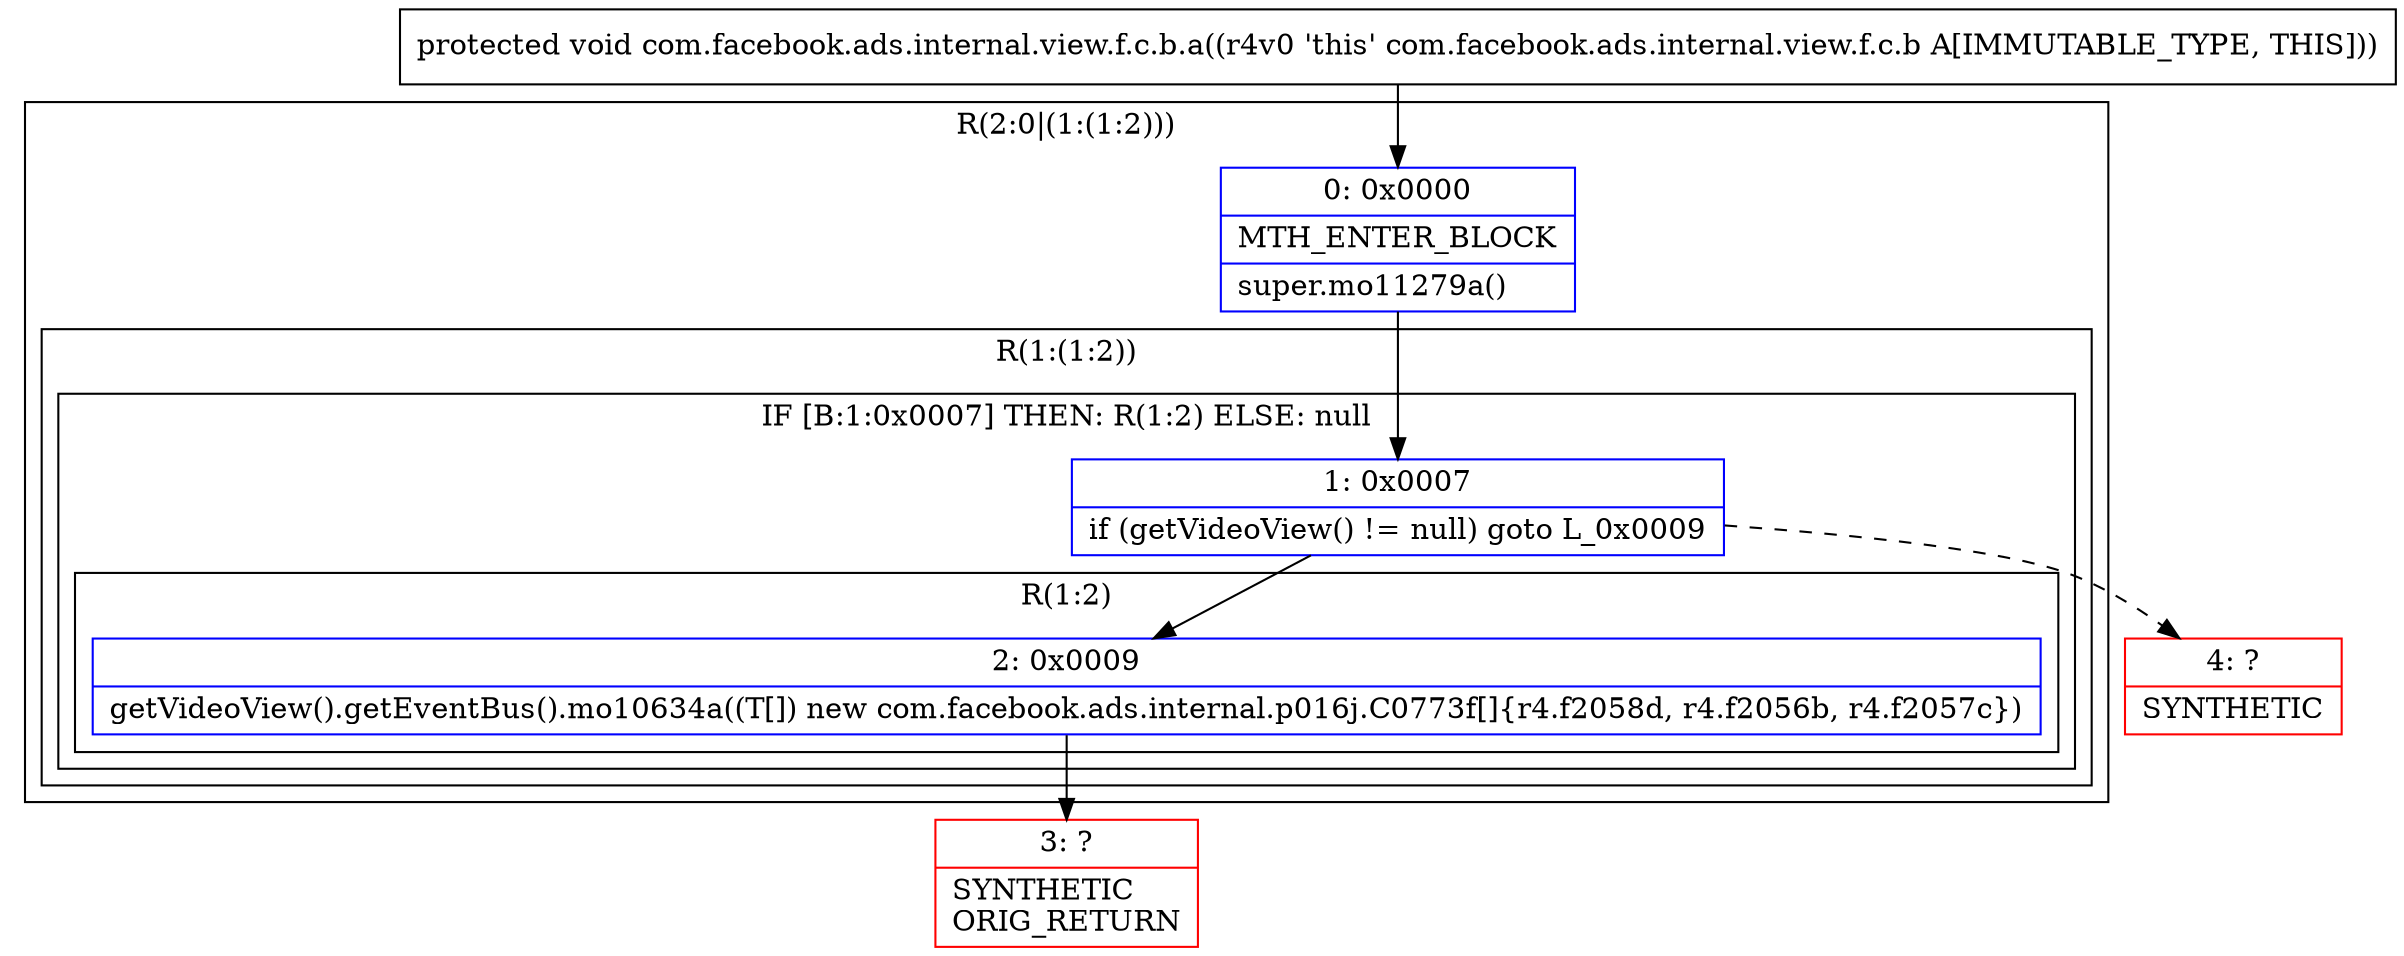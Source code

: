 digraph "CFG forcom.facebook.ads.internal.view.f.c.b.a()V" {
subgraph cluster_Region_158104456 {
label = "R(2:0|(1:(1:2)))";
node [shape=record,color=blue];
Node_0 [shape=record,label="{0\:\ 0x0000|MTH_ENTER_BLOCK\l|super.mo11279a()\l}"];
subgraph cluster_Region_420698069 {
label = "R(1:(1:2))";
node [shape=record,color=blue];
subgraph cluster_IfRegion_772113245 {
label = "IF [B:1:0x0007] THEN: R(1:2) ELSE: null";
node [shape=record,color=blue];
Node_1 [shape=record,label="{1\:\ 0x0007|if (getVideoView() != null) goto L_0x0009\l}"];
subgraph cluster_Region_520553713 {
label = "R(1:2)";
node [shape=record,color=blue];
Node_2 [shape=record,label="{2\:\ 0x0009|getVideoView().getEventBus().mo10634a((T[]) new com.facebook.ads.internal.p016j.C0773f[]\{r4.f2058d, r4.f2056b, r4.f2057c\})\l}"];
}
}
}
}
Node_3 [shape=record,color=red,label="{3\:\ ?|SYNTHETIC\lORIG_RETURN\l}"];
Node_4 [shape=record,color=red,label="{4\:\ ?|SYNTHETIC\l}"];
MethodNode[shape=record,label="{protected void com.facebook.ads.internal.view.f.c.b.a((r4v0 'this' com.facebook.ads.internal.view.f.c.b A[IMMUTABLE_TYPE, THIS])) }"];
MethodNode -> Node_0;
Node_0 -> Node_1;
Node_1 -> Node_2;
Node_1 -> Node_4[style=dashed];
Node_2 -> Node_3;
}

